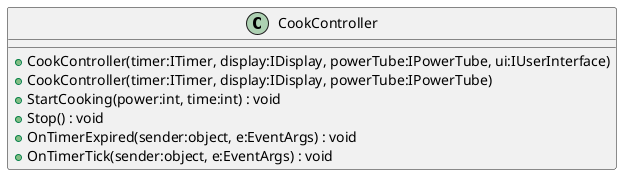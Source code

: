 @startuml
class CookController {
    + CookController(timer:ITimer, display:IDisplay, powerTube:IPowerTube, ui:IUserInterface)
    + CookController(timer:ITimer, display:IDisplay, powerTube:IPowerTube)
    + StartCooking(power:int, time:int) : void
    + Stop() : void
    + OnTimerExpired(sender:object, e:EventArgs) : void
    + OnTimerTick(sender:object, e:EventArgs) : void
}
@enduml
